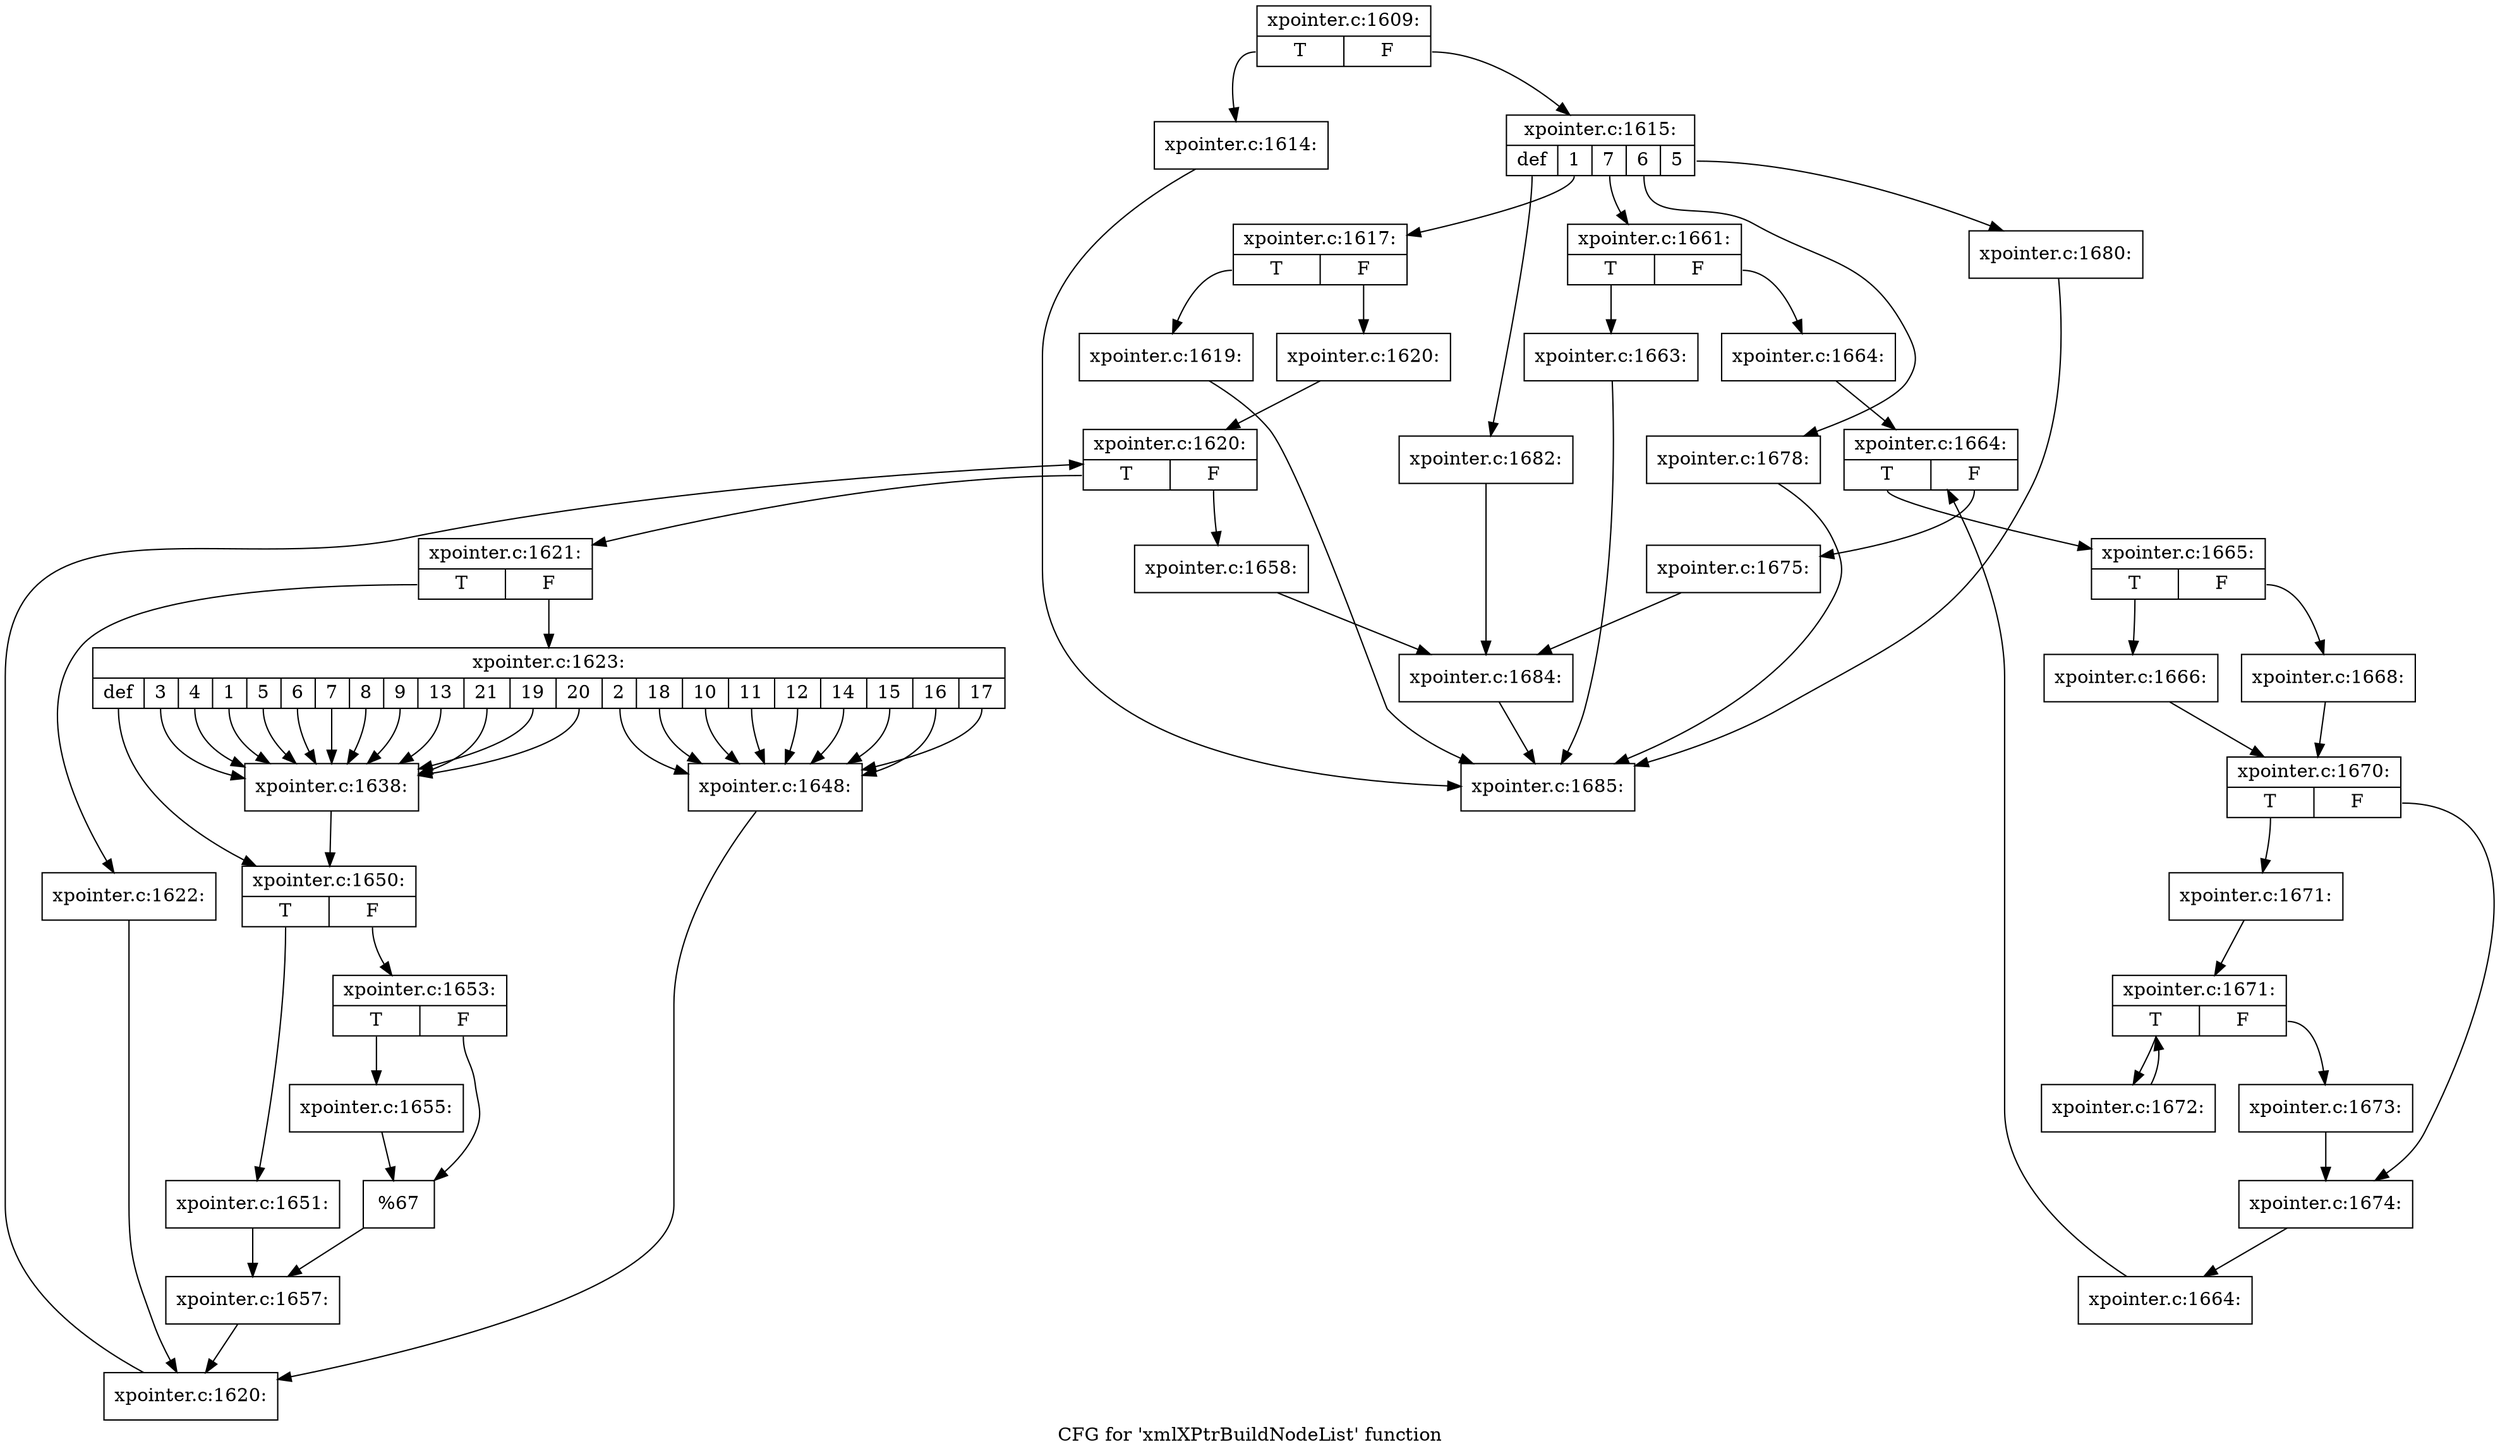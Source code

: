 digraph "CFG for 'xmlXPtrBuildNodeList' function" {
	label="CFG for 'xmlXPtrBuildNodeList' function";

	Node0x512aa20 [shape=record,label="{xpointer.c:1609:|{<s0>T|<s1>F}}"];
	Node0x512aa20:s0 -> Node0x515e380;
	Node0x512aa20:s1 -> Node0x515e3d0;
	Node0x515e380 [shape=record,label="{xpointer.c:1614:}"];
	Node0x515e380 -> Node0x515d7a0;
	Node0x515e3d0 [shape=record,label="{xpointer.c:1615:|{<s0>def|<s1>1|<s2>7|<s3>6|<s4>5}}"];
	Node0x515e3d0:s0 -> Node0x515e9d0;
	Node0x515e3d0:s1 -> Node0x515ed10;
	Node0x515e3d0:s2 -> Node0x5167ce0;
	Node0x515e3d0:s3 -> Node0x516ac20;
	Node0x515e3d0:s4 -> Node0x516b520;
	Node0x515ed10 [shape=record,label="{xpointer.c:1617:|{<s0>T|<s1>F}}"];
	Node0x515ed10:s0 -> Node0x50dc0e0;
	Node0x515ed10:s1 -> Node0x50dc130;
	Node0x50dc0e0 [shape=record,label="{xpointer.c:1619:}"];
	Node0x50dc0e0 -> Node0x515d7a0;
	Node0x50dc130 [shape=record,label="{xpointer.c:1620:}"];
	Node0x50dc130 -> Node0x50dc6c0;
	Node0x50dc6c0 [shape=record,label="{xpointer.c:1620:|{<s0>T|<s1>F}}"];
	Node0x50dc6c0:s0 -> Node0x50dc9a0;
	Node0x50dc6c0:s1 -> Node0x50dc520;
	Node0x50dc9a0 [shape=record,label="{xpointer.c:1621:|{<s0>T|<s1>F}}"];
	Node0x50dc9a0:s0 -> Node0x50dce70;
	Node0x50dc9a0:s1 -> Node0x50dcec0;
	Node0x50dce70 [shape=record,label="{xpointer.c:1622:}"];
	Node0x50dce70 -> Node0x50dc910;
	Node0x50dcec0 [shape=record,label="{xpointer.c:1623:|{<s0>def|<s1>3|<s2>4|<s3>1|<s4>5|<s5>6|<s6>7|<s7>8|<s8>9|<s9>13|<s10>21|<s11>19|<s12>20|<s13>2|<s14>18|<s15>10|<s16>11|<s17>12|<s18>14|<s19>15|<s20>16|<s21>17}}"];
	Node0x50dcec0:s0 -> Node0x50dd430;
	Node0x50dcec0:s1 -> Node0x50ddcd0;
	Node0x50dcec0:s2 -> Node0x50ddcd0;
	Node0x50dcec0:s3 -> Node0x50ddcd0;
	Node0x50dcec0:s4 -> Node0x50ddcd0;
	Node0x50dcec0:s5 -> Node0x50ddcd0;
	Node0x50dcec0:s6 -> Node0x50ddcd0;
	Node0x50dcec0:s7 -> Node0x50ddcd0;
	Node0x50dcec0:s8 -> Node0x50ddcd0;
	Node0x50dcec0:s9 -> Node0x50ddcd0;
	Node0x50dcec0:s10 -> Node0x50ddcd0;
	Node0x50dcec0:s11 -> Node0x50ddcd0;
	Node0x50dcec0:s12 -> Node0x50ddcd0;
	Node0x50dcec0:s13 -> Node0x50dda90;
	Node0x50dcec0:s14 -> Node0x50dda90;
	Node0x50dcec0:s15 -> Node0x50dda90;
	Node0x50dcec0:s16 -> Node0x50dda90;
	Node0x50dcec0:s17 -> Node0x50dda90;
	Node0x50dcec0:s18 -> Node0x50dda90;
	Node0x50dcec0:s19 -> Node0x50dda90;
	Node0x50dcec0:s20 -> Node0x50dda90;
	Node0x50dcec0:s21 -> Node0x50dda90;
	Node0x50ddcd0 [shape=record,label="{xpointer.c:1638:}"];
	Node0x50ddcd0 -> Node0x50dd430;
	Node0x50dda90 [shape=record,label="{xpointer.c:1648:}"];
	Node0x50dda90 -> Node0x50dc910;
	Node0x50dd430 [shape=record,label="{xpointer.c:1650:|{<s0>T|<s1>F}}"];
	Node0x50dd430:s0 -> Node0x50dd950;
	Node0x50dd430:s1 -> Node0x50de600;
	Node0x50dd950 [shape=record,label="{xpointer.c:1651:}"];
	Node0x50dd950 -> Node0x50de5b0;
	Node0x50de600 [shape=record,label="{xpointer.c:1653:|{<s0>T|<s1>F}}"];
	Node0x50de600:s0 -> Node0x50df210;
	Node0x50de600:s1 -> Node0x50df540;
	Node0x50df210 [shape=record,label="{xpointer.c:1655:}"];
	Node0x50df210 -> Node0x50df540;
	Node0x50df540 [shape=record,label="{%67}"];
	Node0x50df540 -> Node0x50de5b0;
	Node0x50de5b0 [shape=record,label="{xpointer.c:1657:}"];
	Node0x50de5b0 -> Node0x50dc910;
	Node0x50dc910 [shape=record,label="{xpointer.c:1620:}"];
	Node0x50dc910 -> Node0x50dc6c0;
	Node0x50dc520 [shape=record,label="{xpointer.c:1658:}"];
	Node0x50dc520 -> Node0x515e7c0;
	Node0x5167ce0 [shape=record,label="{xpointer.c:1661:|{<s0>T|<s1>F}}"];
	Node0x5167ce0:s0 -> Node0x5168360;
	Node0x5167ce0:s1 -> Node0x51683b0;
	Node0x5168360 [shape=record,label="{xpointer.c:1663:}"];
	Node0x5168360 -> Node0x515d7a0;
	Node0x51683b0 [shape=record,label="{xpointer.c:1664:}"];
	Node0x51683b0 -> Node0x5168900;
	Node0x5168900 [shape=record,label="{xpointer.c:1664:|{<s0>T|<s1>F}}"];
	Node0x5168900:s0 -> Node0x5168b60;
	Node0x5168900:s1 -> Node0x51687a0;
	Node0x5168b60 [shape=record,label="{xpointer.c:1665:|{<s0>T|<s1>F}}"];
	Node0x5168b60:s0 -> Node0x5168e30;
	Node0x5168b60:s1 -> Node0x50ded80;
	Node0x5168e30 [shape=record,label="{xpointer.c:1666:}"];
	Node0x5168e30 -> Node0x50df300;
	Node0x50ded80 [shape=record,label="{xpointer.c:1668:}"];
	Node0x50ded80 -> Node0x50df300;
	Node0x50df300 [shape=record,label="{xpointer.c:1670:|{<s0>T|<s1>F}}"];
	Node0x50df300:s0 -> Node0x5169c30;
	Node0x50df300:s1 -> Node0x5169c80;
	Node0x5169c30 [shape=record,label="{xpointer.c:1671:}"];
	Node0x5169c30 -> Node0x5169fd0;
	Node0x5169fd0 [shape=record,label="{xpointer.c:1671:|{<s0>T|<s1>F}}"];
	Node0x5169fd0:s0 -> Node0x516a490;
	Node0x5169fd0:s1 -> Node0x516a190;
	Node0x516a490 [shape=record,label="{xpointer.c:1672:}"];
	Node0x516a490 -> Node0x5169fd0;
	Node0x516a190 [shape=record,label="{xpointer.c:1673:}"];
	Node0x516a190 -> Node0x5169c80;
	Node0x5169c80 [shape=record,label="{xpointer.c:1674:}"];
	Node0x5169c80 -> Node0x5168b10;
	Node0x5168b10 [shape=record,label="{xpointer.c:1664:}"];
	Node0x5168b10 -> Node0x5168900;
	Node0x51687a0 [shape=record,label="{xpointer.c:1675:}"];
	Node0x51687a0 -> Node0x515e7c0;
	Node0x516ac20 [shape=record,label="{xpointer.c:1678:}"];
	Node0x516ac20 -> Node0x515d7a0;
	Node0x516b520 [shape=record,label="{xpointer.c:1680:}"];
	Node0x516b520 -> Node0x515d7a0;
	Node0x515e9d0 [shape=record,label="{xpointer.c:1682:}"];
	Node0x515e9d0 -> Node0x515e7c0;
	Node0x515e7c0 [shape=record,label="{xpointer.c:1684:}"];
	Node0x515e7c0 -> Node0x515d7a0;
	Node0x515d7a0 [shape=record,label="{xpointer.c:1685:}"];
}
